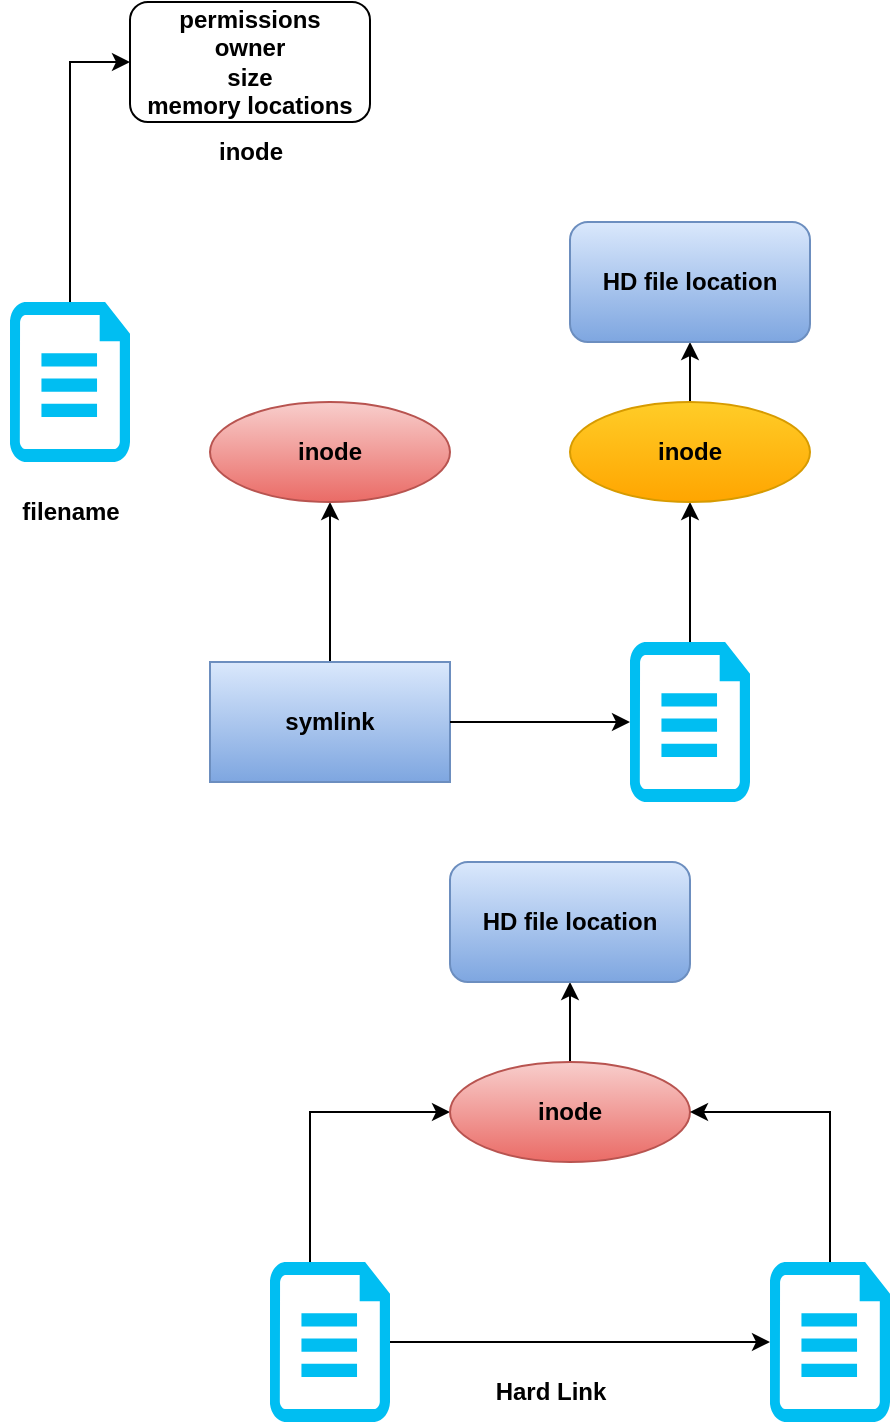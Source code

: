 <mxfile version="27.0.4">
  <diagram name="Page-1" id="ah_0wBvwFylcr7ADOr_B">
    <mxGraphModel dx="1251" dy="660" grid="1" gridSize="10" guides="1" tooltips="1" connect="1" arrows="1" fold="1" page="1" pageScale="1" pageWidth="850" pageHeight="1100" math="0" shadow="0">
      <root>
        <mxCell id="0" />
        <mxCell id="1" parent="0" />
        <mxCell id="YxgWomt83jvCkDor7a9i-3" style="edgeStyle=orthogonalEdgeStyle;rounded=0;orthogonalLoop=1;jettySize=auto;html=1;entryX=0;entryY=0.5;entryDx=0;entryDy=0;" edge="1" parent="1" source="YxgWomt83jvCkDor7a9i-1" target="YxgWomt83jvCkDor7a9i-2">
          <mxGeometry relative="1" as="geometry" />
        </mxCell>
        <mxCell id="YxgWomt83jvCkDor7a9i-1" value="" style="verticalLabelPosition=bottom;html=1;verticalAlign=top;align=center;strokeColor=none;fillColor=#00BEF2;shape=mxgraph.azure.cloud_services_configuration_file;pointerEvents=1;" vertex="1" parent="1">
          <mxGeometry x="120" y="240" width="60" height="80" as="geometry" />
        </mxCell>
        <mxCell id="YxgWomt83jvCkDor7a9i-2" value="&lt;b&gt;permissions&lt;/b&gt;&lt;div&gt;&lt;b&gt;owner&lt;/b&gt;&lt;/div&gt;&lt;div&gt;&lt;b&gt;size&lt;/b&gt;&lt;/div&gt;&lt;div&gt;&lt;b&gt;memory locations&lt;/b&gt;&lt;/div&gt;" style="rounded=1;whiteSpace=wrap;html=1;" vertex="1" parent="1">
          <mxGeometry x="180" y="90" width="120" height="60" as="geometry" />
        </mxCell>
        <mxCell id="YxgWomt83jvCkDor7a9i-4" value="&lt;b&gt;filename&lt;/b&gt;" style="text;html=1;align=center;verticalAlign=middle;resizable=0;points=[];autosize=1;strokeColor=none;fillColor=none;" vertex="1" parent="1">
          <mxGeometry x="115" y="330" width="70" height="30" as="geometry" />
        </mxCell>
        <mxCell id="YxgWomt83jvCkDor7a9i-5" value="&lt;b&gt;inode&lt;/b&gt;" style="text;html=1;align=center;verticalAlign=middle;resizable=0;points=[];autosize=1;strokeColor=none;fillColor=none;" vertex="1" parent="1">
          <mxGeometry x="210" y="150" width="60" height="30" as="geometry" />
        </mxCell>
        <mxCell id="YxgWomt83jvCkDor7a9i-10" style="edgeStyle=orthogonalEdgeStyle;rounded=0;orthogonalLoop=1;jettySize=auto;html=1;entryX=0.5;entryY=1;entryDx=0;entryDy=0;" edge="1" parent="1" source="YxgWomt83jvCkDor7a9i-6" target="YxgWomt83jvCkDor7a9i-9">
          <mxGeometry relative="1" as="geometry" />
        </mxCell>
        <mxCell id="YxgWomt83jvCkDor7a9i-6" value="&lt;b&gt;symlink&lt;/b&gt;" style="rounded=0;whiteSpace=wrap;html=1;fillColor=#dae8fc;gradientColor=#7ea6e0;strokeColor=#6c8ebf;" vertex="1" parent="1">
          <mxGeometry x="220" y="420" width="120" height="60" as="geometry" />
        </mxCell>
        <mxCell id="YxgWomt83jvCkDor7a9i-12" style="edgeStyle=orthogonalEdgeStyle;rounded=0;orthogonalLoop=1;jettySize=auto;html=1;entryX=0.5;entryY=1;entryDx=0;entryDy=0;" edge="1" parent="1" source="YxgWomt83jvCkDor7a9i-7" target="YxgWomt83jvCkDor7a9i-11">
          <mxGeometry relative="1" as="geometry" />
        </mxCell>
        <mxCell id="YxgWomt83jvCkDor7a9i-7" value="" style="verticalLabelPosition=bottom;html=1;verticalAlign=top;align=center;strokeColor=none;fillColor=#00BEF2;shape=mxgraph.azure.cloud_services_configuration_file;pointerEvents=1;" vertex="1" parent="1">
          <mxGeometry x="430" y="410" width="60" height="80" as="geometry" />
        </mxCell>
        <mxCell id="YxgWomt83jvCkDor7a9i-8" style="edgeStyle=orthogonalEdgeStyle;rounded=0;orthogonalLoop=1;jettySize=auto;html=1;entryX=0;entryY=0.5;entryDx=0;entryDy=0;entryPerimeter=0;" edge="1" parent="1" source="YxgWomt83jvCkDor7a9i-6" target="YxgWomt83jvCkDor7a9i-7">
          <mxGeometry relative="1" as="geometry" />
        </mxCell>
        <mxCell id="YxgWomt83jvCkDor7a9i-9" value="&lt;b&gt;inode&lt;/b&gt;" style="ellipse;whiteSpace=wrap;html=1;fillColor=#f8cecc;gradientColor=#ea6b66;strokeColor=#b85450;" vertex="1" parent="1">
          <mxGeometry x="220" y="290" width="120" height="50" as="geometry" />
        </mxCell>
        <mxCell id="YxgWomt83jvCkDor7a9i-17" style="edgeStyle=orthogonalEdgeStyle;rounded=0;orthogonalLoop=1;jettySize=auto;html=1;entryX=0.5;entryY=1;entryDx=0;entryDy=0;" edge="1" parent="1" source="YxgWomt83jvCkDor7a9i-11" target="YxgWomt83jvCkDor7a9i-16">
          <mxGeometry relative="1" as="geometry" />
        </mxCell>
        <mxCell id="YxgWomt83jvCkDor7a9i-11" value="&lt;b&gt;inode&lt;/b&gt;" style="ellipse;whiteSpace=wrap;html=1;fillColor=#ffcd28;gradientColor=#ffa500;strokeColor=#d79b00;" vertex="1" parent="1">
          <mxGeometry x="400" y="290" width="120" height="50" as="geometry" />
        </mxCell>
        <mxCell id="YxgWomt83jvCkDor7a9i-16" value="&lt;b&gt;HD file location&lt;/b&gt;" style="rounded=1;whiteSpace=wrap;html=1;fillColor=#dae8fc;gradientColor=#7ea6e0;strokeColor=#6c8ebf;" vertex="1" parent="1">
          <mxGeometry x="400" y="200" width="120" height="60" as="geometry" />
        </mxCell>
        <mxCell id="YxgWomt83jvCkDor7a9i-20" style="edgeStyle=orthogonalEdgeStyle;rounded=0;orthogonalLoop=1;jettySize=auto;html=1;entryX=0;entryY=0.5;entryDx=0;entryDy=0;" edge="1" parent="1" source="YxgWomt83jvCkDor7a9i-18" target="YxgWomt83jvCkDor7a9i-19">
          <mxGeometry relative="1" as="geometry">
            <Array as="points">
              <mxPoint x="270" y="645" />
            </Array>
          </mxGeometry>
        </mxCell>
        <mxCell id="YxgWomt83jvCkDor7a9i-18" value="" style="verticalLabelPosition=bottom;html=1;verticalAlign=top;align=center;strokeColor=none;fillColor=#00BEF2;shape=mxgraph.azure.cloud_services_configuration_file;pointerEvents=1;" vertex="1" parent="1">
          <mxGeometry x="250" y="720" width="60" height="80" as="geometry" />
        </mxCell>
        <mxCell id="YxgWomt83jvCkDor7a9i-26" style="edgeStyle=orthogonalEdgeStyle;rounded=0;orthogonalLoop=1;jettySize=auto;html=1;entryX=0.5;entryY=1;entryDx=0;entryDy=0;" edge="1" parent="1" source="YxgWomt83jvCkDor7a9i-19" target="YxgWomt83jvCkDor7a9i-25">
          <mxGeometry relative="1" as="geometry" />
        </mxCell>
        <mxCell id="YxgWomt83jvCkDor7a9i-19" value="&lt;b&gt;inode&lt;/b&gt;" style="ellipse;whiteSpace=wrap;html=1;fillColor=#f8cecc;gradientColor=#ea6b66;strokeColor=#b85450;" vertex="1" parent="1">
          <mxGeometry x="340" y="620" width="120" height="50" as="geometry" />
        </mxCell>
        <mxCell id="YxgWomt83jvCkDor7a9i-24" style="edgeStyle=orthogonalEdgeStyle;rounded=0;orthogonalLoop=1;jettySize=auto;html=1;entryX=1;entryY=0.5;entryDx=0;entryDy=0;" edge="1" parent="1" source="YxgWomt83jvCkDor7a9i-21" target="YxgWomt83jvCkDor7a9i-19">
          <mxGeometry relative="1" as="geometry">
            <Array as="points">
              <mxPoint x="530" y="645" />
            </Array>
          </mxGeometry>
        </mxCell>
        <mxCell id="YxgWomt83jvCkDor7a9i-21" value="" style="verticalLabelPosition=bottom;html=1;verticalAlign=top;align=center;strokeColor=none;fillColor=#00BEF2;shape=mxgraph.azure.cloud_services_configuration_file;pointerEvents=1;" vertex="1" parent="1">
          <mxGeometry x="500" y="720" width="60" height="80" as="geometry" />
        </mxCell>
        <mxCell id="YxgWomt83jvCkDor7a9i-22" style="edgeStyle=orthogonalEdgeStyle;rounded=0;orthogonalLoop=1;jettySize=auto;html=1;entryX=0;entryY=0.5;entryDx=0;entryDy=0;entryPerimeter=0;" edge="1" parent="1" source="YxgWomt83jvCkDor7a9i-18" target="YxgWomt83jvCkDor7a9i-21">
          <mxGeometry relative="1" as="geometry" />
        </mxCell>
        <mxCell id="YxgWomt83jvCkDor7a9i-23" value="&lt;b&gt;Hard Link&lt;/b&gt;" style="text;html=1;align=center;verticalAlign=middle;resizable=0;points=[];autosize=1;strokeColor=none;fillColor=none;" vertex="1" parent="1">
          <mxGeometry x="350" y="770" width="80" height="30" as="geometry" />
        </mxCell>
        <mxCell id="YxgWomt83jvCkDor7a9i-25" value="&lt;b&gt;HD file location&lt;/b&gt;" style="rounded=1;whiteSpace=wrap;html=1;fillColor=#dae8fc;gradientColor=#7ea6e0;strokeColor=#6c8ebf;" vertex="1" parent="1">
          <mxGeometry x="340" y="520" width="120" height="60" as="geometry" />
        </mxCell>
      </root>
    </mxGraphModel>
  </diagram>
</mxfile>
